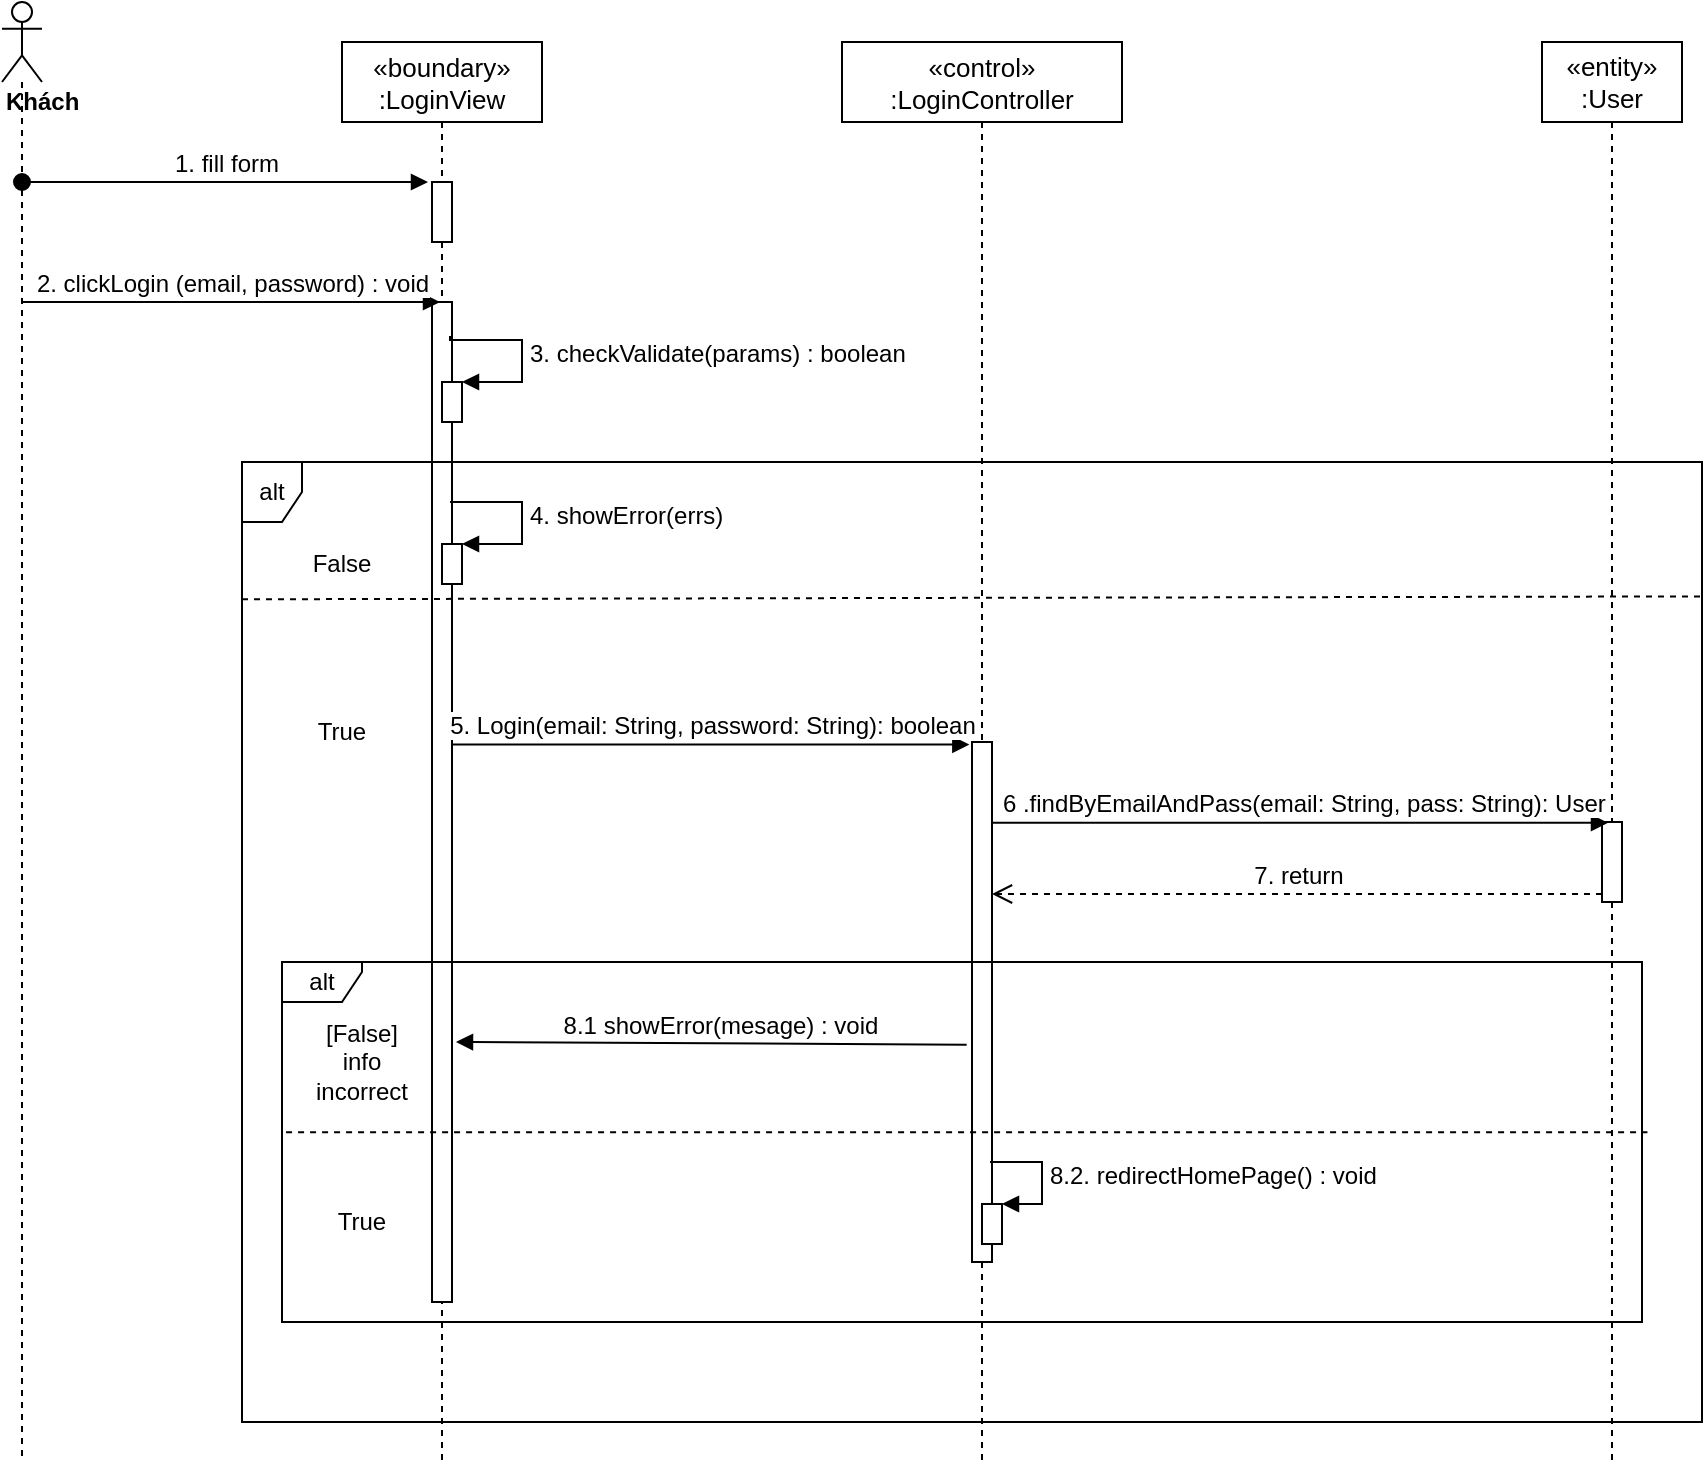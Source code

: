 <mxfile version="14.8.2" type="device"><diagram id="kgpKYQtTHZ0yAKxKKP6v" name="Page-1"><mxGraphModel dx="1038" dy="521" grid="1" gridSize="10" guides="1" tooltips="1" connect="1" arrows="1" fold="1" page="1" pageScale="1" pageWidth="850" pageHeight="1100" math="0" shadow="0"><root><mxCell id="0"/><mxCell id="1" parent="0"/><mxCell id="hdyq-Z9HCqLT5VW3QjL_-1" value="«boundary»&#10;:LoginView" style="shape=umlLifeline;perimeter=lifelinePerimeter;container=1;collapsible=0;recursiveResize=0;rounded=0;shadow=0;strokeWidth=1;fontSize=13;" parent="1" vertex="1"><mxGeometry x="230" y="80" width="100" height="710" as="geometry"/></mxCell><mxCell id="hdyq-Z9HCqLT5VW3QjL_-2" value="" style="points=[];perimeter=orthogonalPerimeter;rounded=0;shadow=0;strokeWidth=1;" parent="hdyq-Z9HCqLT5VW3QjL_-1" vertex="1"><mxGeometry x="45" y="70" width="10" height="30" as="geometry"/></mxCell><mxCell id="yucO8W2UAQQDanjgkgmb-10" value="" style="html=1;points=[];perimeter=orthogonalPerimeter;" parent="hdyq-Z9HCqLT5VW3QjL_-1" vertex="1"><mxGeometry x="45" y="130" width="10" height="500" as="geometry"/></mxCell><mxCell id="hdyq-Z9HCqLT5VW3QjL_-4" value="«control»&#10;:LoginController" style="shape=umlLifeline;perimeter=lifelinePerimeter;container=1;collapsible=0;recursiveResize=0;rounded=0;shadow=0;strokeWidth=1;fontSize=13;" parent="1" vertex="1"><mxGeometry x="480" y="80" width="140" height="710" as="geometry"/></mxCell><mxCell id="hdyq-Z9HCqLT5VW3QjL_-5" value="" style="points=[];perimeter=orthogonalPerimeter;rounded=0;shadow=0;strokeWidth=1;" parent="hdyq-Z9HCqLT5VW3QjL_-4" vertex="1"><mxGeometry x="65" y="350" width="10" height="260" as="geometry"/></mxCell><mxCell id="hdyq-Z9HCqLT5VW3QjL_-6" value="&lt;div&gt;&lt;b&gt;Khách&lt;/b&gt;&lt;/div&gt;" style="shape=umlLifeline;participant=umlActor;perimeter=lifelinePerimeter;whiteSpace=wrap;html=1;container=1;collapsible=0;recursiveResize=0;verticalAlign=top;spacingTop=36;outlineConnect=0;align=left;" parent="1" vertex="1"><mxGeometry x="60" y="60" width="20" height="730" as="geometry"/></mxCell><mxCell id="yucO8W2UAQQDanjgkgmb-1" value="&lt;font style=&quot;font-size: 12px&quot;&gt;1. fill form&lt;/font&gt;" style="html=1;verticalAlign=bottom;startArrow=oval;startFill=1;endArrow=block;startSize=8;entryX=-0.2;entryY=0;entryDx=0;entryDy=0;entryPerimeter=0;" parent="1" source="hdyq-Z9HCqLT5VW3QjL_-6" target="hdyq-Z9HCqLT5VW3QjL_-2" edge="1"><mxGeometry width="60" relative="1" as="geometry"><mxPoint x="390" y="220" as="sourcePoint"/><mxPoint x="450" y="220" as="targetPoint"/></mxGeometry></mxCell><mxCell id="yucO8W2UAQQDanjgkgmb-4" value="&lt;font style=&quot;font-size: 12px&quot;&gt;2. clickLogin (email, password) : void&lt;/font&gt;" style="html=1;verticalAlign=bottom;endArrow=block;" parent="1" source="hdyq-Z9HCqLT5VW3QjL_-6" edge="1"><mxGeometry width="80" relative="1" as="geometry"><mxPoint x="380" y="220" as="sourcePoint"/><mxPoint x="279" y="210" as="targetPoint"/></mxGeometry></mxCell><mxCell id="yucO8W2UAQQDanjgkgmb-11" value="&lt;font style=&quot;font-size: 12px&quot;&gt;5. Login(email: String, password: String): boolean&lt;/font&gt;" style="html=1;verticalAlign=bottom;endArrow=block;entryX=-0.133;entryY=0.005;entryDx=0;entryDy=0;entryPerimeter=0;" parent="1" source="yucO8W2UAQQDanjgkgmb-10" target="hdyq-Z9HCqLT5VW3QjL_-5" edge="1"><mxGeometry width="80" relative="1" as="geometry"><mxPoint x="300" y="360" as="sourcePoint"/><mxPoint x="540" y="360" as="targetPoint"/></mxGeometry></mxCell><mxCell id="yucO8W2UAQQDanjgkgmb-12" value="&lt;font style=&quot;font-size: 13px&quot;&gt;&lt;span&gt;«entity»&lt;br&gt;&lt;/span&gt;:User&lt;/font&gt;" style="shape=umlLifeline;perimeter=lifelinePerimeter;whiteSpace=wrap;html=1;container=1;collapsible=0;recursiveResize=0;outlineConnect=0;" parent="1" vertex="1"><mxGeometry x="830" y="80" width="70" height="710" as="geometry"/></mxCell><mxCell id="yucO8W2UAQQDanjgkgmb-13" value="" style="points=[];perimeter=orthogonalPerimeter;rounded=0;shadow=0;strokeWidth=1;" parent="yucO8W2UAQQDanjgkgmb-12" vertex="1"><mxGeometry x="30" y="390" width="10" height="40" as="geometry"/></mxCell><mxCell id="yucO8W2UAQQDanjgkgmb-16" value="&lt;span style=&quot;font-family: &amp;#34;helvetica&amp;#34;&quot;&gt;&lt;font style=&quot;font-size: 12px&quot;&gt;&amp;nbsp;6 .findByEmailAndPass(email: String, pass: String): User&lt;/font&gt;&lt;/span&gt;" style="html=1;verticalAlign=bottom;endArrow=block;entryX=0.3;entryY=0.01;entryDx=0;entryDy=0;entryPerimeter=0;" parent="1" source="hdyq-Z9HCqLT5VW3QjL_-5" target="yucO8W2UAQQDanjgkgmb-13" edge="1"><mxGeometry width="80" relative="1" as="geometry"><mxPoint x="804" y="400.16" as="sourcePoint"/><mxPoint x="760" y="330" as="targetPoint"/></mxGeometry></mxCell><mxCell id="yucO8W2UAQQDanjgkgmb-17" value="&lt;font style=&quot;font-size: 12px&quot;&gt;7. return&lt;/font&gt;" style="html=1;verticalAlign=bottom;endArrow=open;dashed=1;endSize=8;exitX=0;exitY=0.9;exitDx=0;exitDy=0;exitPerimeter=0;" parent="1" source="yucO8W2UAQQDanjgkgmb-13" target="hdyq-Z9HCqLT5VW3QjL_-5" edge="1"><mxGeometry relative="1" as="geometry"><mxPoint x="760" y="330" as="sourcePoint"/><mxPoint x="556" y="552" as="targetPoint"/></mxGeometry></mxCell><mxCell id="sCMJqpo2uu-VWHsUsNRJ-1" value="alt" style="shape=umlFrame;whiteSpace=wrap;html=1;width=30;height=30;" parent="1" vertex="1"><mxGeometry x="180" y="290" width="730" height="480" as="geometry"/></mxCell><mxCell id="BQ7IYvDYxeH33wL_dqOp-1" value="" style="html=1;points=[];perimeter=orthogonalPerimeter;" parent="1" vertex="1"><mxGeometry x="280" y="250" width="10" height="20" as="geometry"/></mxCell><mxCell id="BQ7IYvDYxeH33wL_dqOp-2" value="&lt;font style=&quot;font-size: 12px&quot;&gt;3. checkValidate(params) : boolean&lt;/font&gt;" style="edgeStyle=orthogonalEdgeStyle;html=1;align=left;spacingLeft=2;endArrow=block;rounded=0;entryX=1;entryY=0;exitX=0.9;exitY=0.034;exitDx=0;exitDy=0;exitPerimeter=0;" parent="1" source="yucO8W2UAQQDanjgkgmb-10" target="BQ7IYvDYxeH33wL_dqOp-1" edge="1"><mxGeometry relative="1" as="geometry"><mxPoint x="300" y="210" as="sourcePoint"/><Array as="points"><mxPoint x="320" y="229"/><mxPoint x="320" y="250"/></Array></mxGeometry></mxCell><mxCell id="hVjLyXGs9bKMXK_jvtgN-3" value="" style="endArrow=none;dashed=1;html=1;entryX=0.999;entryY=0.14;entryDx=0;entryDy=0;entryPerimeter=0;exitX=0;exitY=0.143;exitDx=0;exitDy=0;exitPerimeter=0;" parent="1" source="sCMJqpo2uu-VWHsUsNRJ-1" target="sCMJqpo2uu-VWHsUsNRJ-1" edge="1"><mxGeometry width="50" height="50" relative="1" as="geometry"><mxPoint x="20" y="958" as="sourcePoint"/><mxPoint x="660" y="910" as="targetPoint"/></mxGeometry></mxCell><mxCell id="hVjLyXGs9bKMXK_jvtgN-4" value="&lt;span style=&quot;font-size: 12px&quot;&gt;8.1 showError(mesage) : void&lt;/span&gt;" style="html=1;verticalAlign=bottom;endArrow=block;exitX=-0.267;exitY=0.582;exitDx=0;exitDy=0;exitPerimeter=0;entryX=1.2;entryY=0.74;entryDx=0;entryDy=0;entryPerimeter=0;" parent="1" source="hdyq-Z9HCqLT5VW3QjL_-5" target="yucO8W2UAQQDanjgkgmb-10" edge="1"><mxGeometry x="-0.031" width="80" relative="1" as="geometry"><mxPoint x="520" y="582" as="sourcePoint"/><mxPoint x="290" y="579" as="targetPoint"/><mxPoint as="offset"/></mxGeometry></mxCell><mxCell id="hVjLyXGs9bKMXK_jvtgN-5" value="" style="html=1;points=[];perimeter=orthogonalPerimeter;" parent="1" vertex="1"><mxGeometry x="550" y="661" width="10" height="20" as="geometry"/></mxCell><mxCell id="hVjLyXGs9bKMXK_jvtgN-6" value="&lt;font style=&quot;font-size: 12px&quot;&gt;8.2. redirectHomePage() : void&lt;/font&gt;" style="edgeStyle=orthogonalEdgeStyle;html=1;align=left;spacingLeft=2;endArrow=block;rounded=0;entryX=1;entryY=0;exitX=0.9;exitY=0.034;exitDx=0;exitDy=0;exitPerimeter=0;" parent="1" target="hVjLyXGs9bKMXK_jvtgN-5" edge="1"><mxGeometry relative="1" as="geometry"><mxPoint x="554" y="640.04" as="sourcePoint"/><Array as="points"><mxPoint x="580" y="640"/><mxPoint x="580" y="661"/></Array></mxGeometry></mxCell><mxCell id="hVjLyXGs9bKMXK_jvtgN-7" value="" style="html=1;points=[];perimeter=orthogonalPerimeter;" parent="1" vertex="1"><mxGeometry x="280" y="331" width="10" height="20" as="geometry"/></mxCell><mxCell id="hVjLyXGs9bKMXK_jvtgN-8" value="&lt;span style=&quot;font-size: 12px ; text-align: center&quot;&gt;4. showError(errs)&lt;/span&gt;" style="edgeStyle=orthogonalEdgeStyle;html=1;align=left;spacingLeft=2;endArrow=block;rounded=0;entryX=1;entryY=0;exitX=0.9;exitY=0.034;exitDx=0;exitDy=0;exitPerimeter=0;" parent="1" target="hVjLyXGs9bKMXK_jvtgN-7" edge="1"><mxGeometry relative="1" as="geometry"><mxPoint x="284.0" y="310.04" as="sourcePoint"/><Array as="points"><mxPoint x="320" y="310"/><mxPoint x="320" y="331"/></Array></mxGeometry></mxCell><mxCell id="hVjLyXGs9bKMXK_jvtgN-10" value="alt" style="shape=umlFrame;whiteSpace=wrap;html=1;width=40;height=20;" parent="1" vertex="1"><mxGeometry x="200" y="540" width="680" height="180" as="geometry"/></mxCell><mxCell id="hVjLyXGs9bKMXK_jvtgN-11" value="" style="endArrow=none;dashed=1;html=1;exitX=0.003;exitY=0.473;exitDx=0;exitDy=0;exitPerimeter=0;entryX=1.004;entryY=0.473;entryDx=0;entryDy=0;entryPerimeter=0;" parent="1" source="hVjLyXGs9bKMXK_jvtgN-10" target="hVjLyXGs9bKMXK_jvtgN-10" edge="1"><mxGeometry width="50" height="50" relative="1" as="geometry"><mxPoint x="490" y="550" as="sourcePoint"/><mxPoint x="540" y="500" as="targetPoint"/></mxGeometry></mxCell><mxCell id="hVjLyXGs9bKMXK_jvtgN-12" value="False" style="text;html=1;strokeColor=none;fillColor=none;align=center;verticalAlign=middle;whiteSpace=wrap;rounded=0;" parent="1" vertex="1"><mxGeometry x="210" y="331" width="40" height="20" as="geometry"/></mxCell><mxCell id="hVjLyXGs9bKMXK_jvtgN-13" value="True" style="text;html=1;strokeColor=none;fillColor=none;align=center;verticalAlign=middle;whiteSpace=wrap;rounded=0;" parent="1" vertex="1"><mxGeometry x="210" y="415" width="40" height="20" as="geometry"/></mxCell><mxCell id="hVjLyXGs9bKMXK_jvtgN-14" value="[False]&lt;br&gt;info incorrect" style="text;html=1;strokeColor=none;fillColor=none;align=center;verticalAlign=middle;whiteSpace=wrap;rounded=0;" parent="1" vertex="1"><mxGeometry x="220" y="580" width="40" height="20" as="geometry"/></mxCell><mxCell id="hVjLyXGs9bKMXK_jvtgN-15" value="True" style="text;html=1;strokeColor=none;fillColor=none;align=center;verticalAlign=middle;whiteSpace=wrap;rounded=0;" parent="1" vertex="1"><mxGeometry x="220" y="660" width="40" height="20" as="geometry"/></mxCell></root></mxGraphModel></diagram></mxfile>